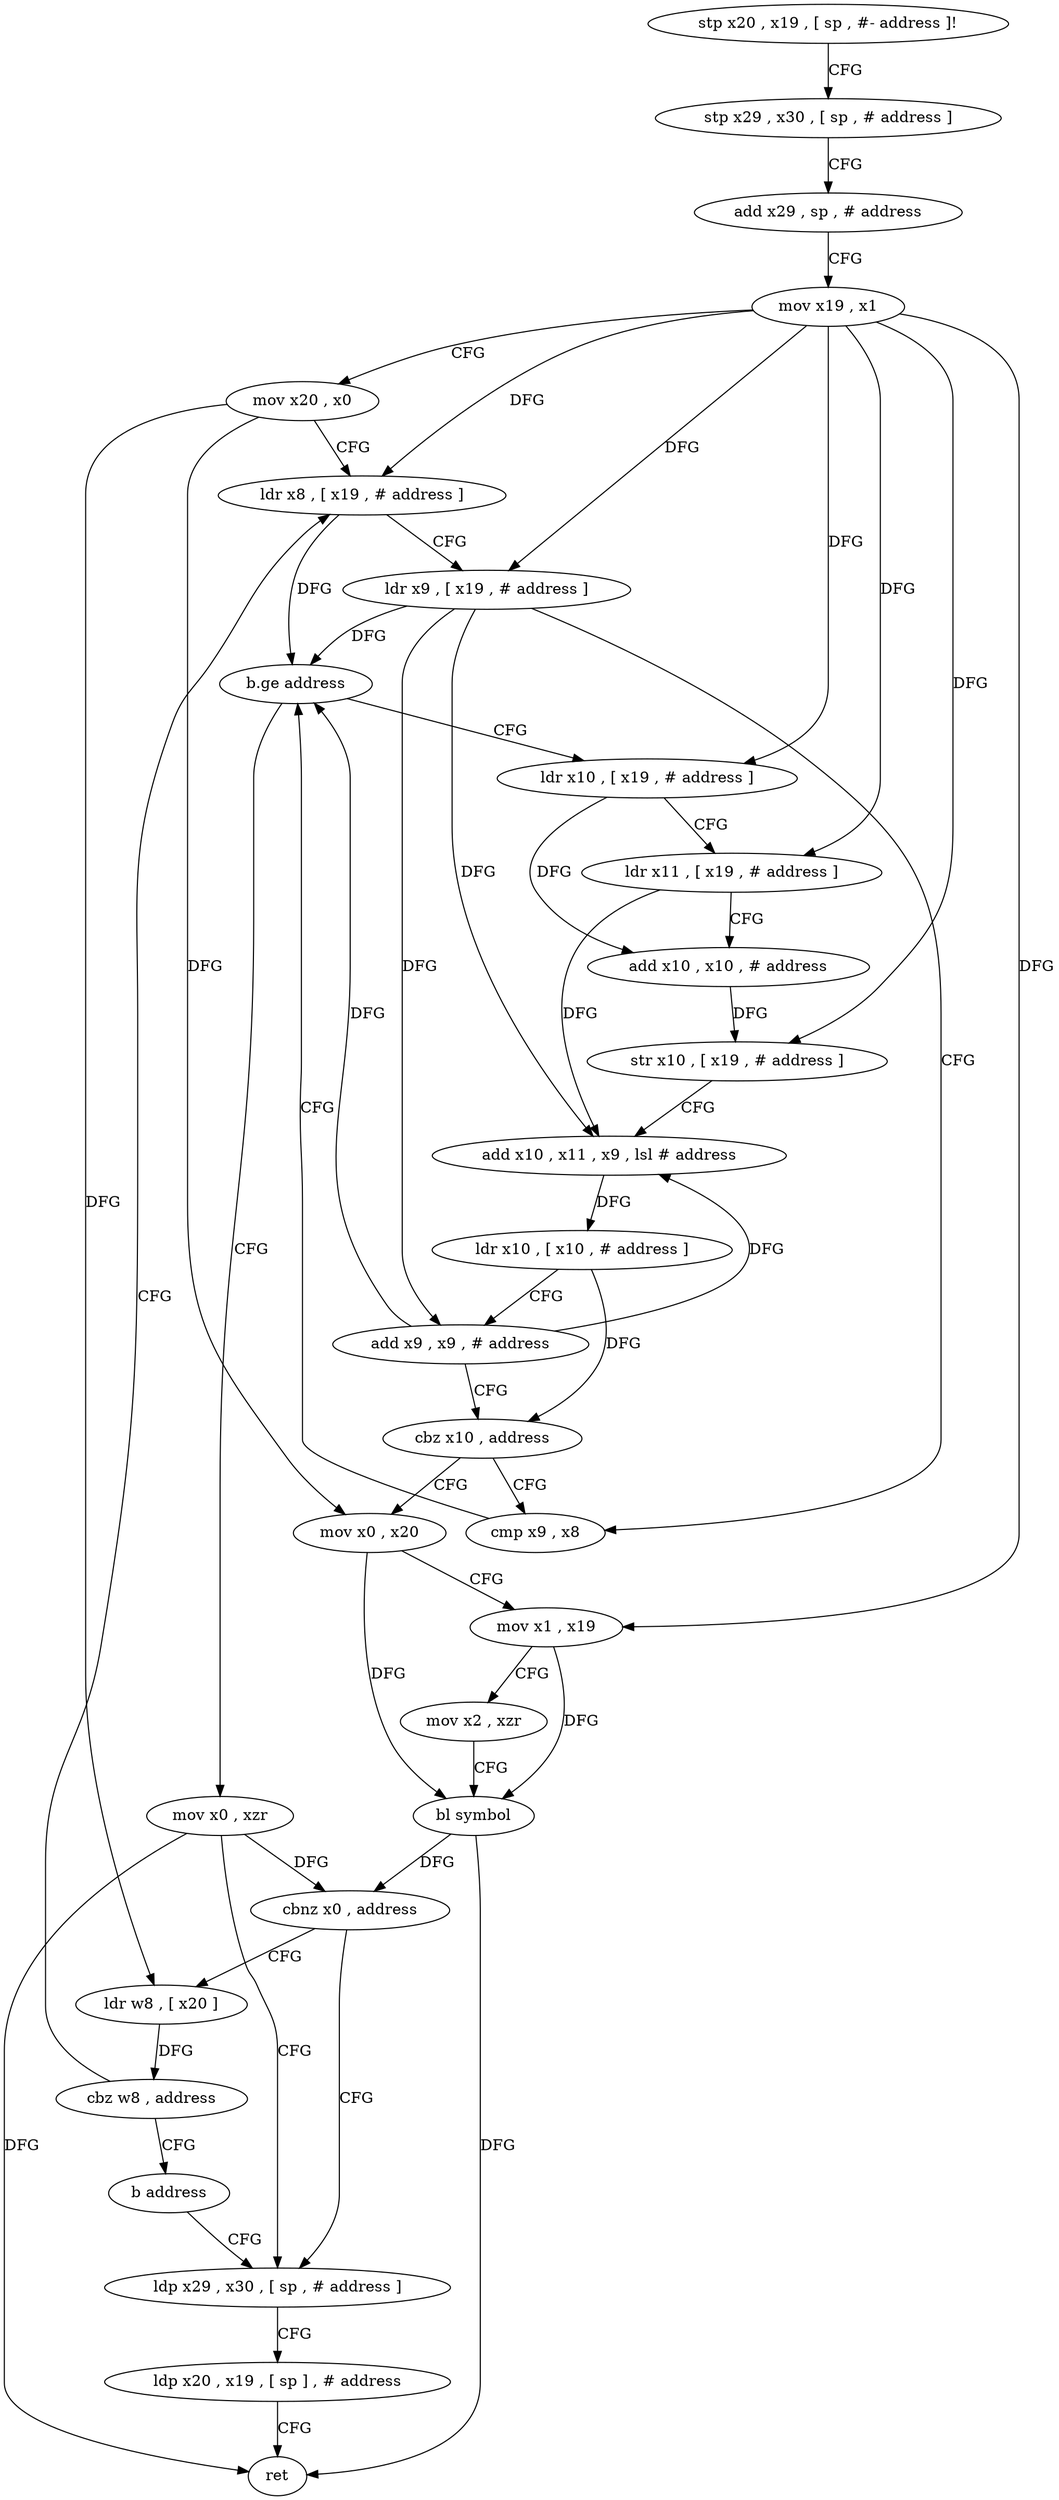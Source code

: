 digraph "func" {
"4249424" [label = "stp x20 , x19 , [ sp , #- address ]!" ]
"4249428" [label = "stp x29 , x30 , [ sp , # address ]" ]
"4249432" [label = "add x29 , sp , # address" ]
"4249436" [label = "mov x19 , x1" ]
"4249440" [label = "mov x20 , x0" ]
"4249444" [label = "ldr x8 , [ x19 , # address ]" ]
"4249524" [label = "mov x0 , xzr" ]
"4249528" [label = "ldp x29 , x30 , [ sp , # address ]" ]
"4249460" [label = "ldr x10 , [ x19 , # address ]" ]
"4249464" [label = "ldr x11 , [ x19 , # address ]" ]
"4249468" [label = "add x10 , x10 , # address" ]
"4249472" [label = "str x10 , [ x19 , # address ]" ]
"4249476" [label = "add x10 , x11 , x9 , lsl # address" ]
"4249480" [label = "ldr x10 , [ x10 , # address ]" ]
"4249484" [label = "add x9 , x9 , # address" ]
"4249488" [label = "cbz x10 , address" ]
"4249452" [label = "cmp x9 , x8" ]
"4249492" [label = "mov x0 , x20" ]
"4249456" [label = "b.ge address" ]
"4249496" [label = "mov x1 , x19" ]
"4249500" [label = "mov x2 , xzr" ]
"4249504" [label = "bl symbol" ]
"4249508" [label = "cbnz x0 , address" ]
"4249512" [label = "ldr w8 , [ x20 ]" ]
"4249532" [label = "ldp x20 , x19 , [ sp ] , # address" ]
"4249536" [label = "ret" ]
"4249516" [label = "cbz w8 , address" ]
"4249520" [label = "b address" ]
"4249448" [label = "ldr x9 , [ x19 , # address ]" ]
"4249424" -> "4249428" [ label = "CFG" ]
"4249428" -> "4249432" [ label = "CFG" ]
"4249432" -> "4249436" [ label = "CFG" ]
"4249436" -> "4249440" [ label = "CFG" ]
"4249436" -> "4249444" [ label = "DFG" ]
"4249436" -> "4249448" [ label = "DFG" ]
"4249436" -> "4249460" [ label = "DFG" ]
"4249436" -> "4249464" [ label = "DFG" ]
"4249436" -> "4249472" [ label = "DFG" ]
"4249436" -> "4249496" [ label = "DFG" ]
"4249440" -> "4249444" [ label = "CFG" ]
"4249440" -> "4249492" [ label = "DFG" ]
"4249440" -> "4249512" [ label = "DFG" ]
"4249444" -> "4249448" [ label = "CFG" ]
"4249444" -> "4249456" [ label = "DFG" ]
"4249524" -> "4249528" [ label = "CFG" ]
"4249524" -> "4249536" [ label = "DFG" ]
"4249524" -> "4249508" [ label = "DFG" ]
"4249528" -> "4249532" [ label = "CFG" ]
"4249460" -> "4249464" [ label = "CFG" ]
"4249460" -> "4249468" [ label = "DFG" ]
"4249464" -> "4249468" [ label = "CFG" ]
"4249464" -> "4249476" [ label = "DFG" ]
"4249468" -> "4249472" [ label = "DFG" ]
"4249472" -> "4249476" [ label = "CFG" ]
"4249476" -> "4249480" [ label = "DFG" ]
"4249480" -> "4249484" [ label = "CFG" ]
"4249480" -> "4249488" [ label = "DFG" ]
"4249484" -> "4249488" [ label = "CFG" ]
"4249484" -> "4249476" [ label = "DFG" ]
"4249484" -> "4249456" [ label = "DFG" ]
"4249488" -> "4249452" [ label = "CFG" ]
"4249488" -> "4249492" [ label = "CFG" ]
"4249452" -> "4249456" [ label = "CFG" ]
"4249492" -> "4249496" [ label = "CFG" ]
"4249492" -> "4249504" [ label = "DFG" ]
"4249456" -> "4249524" [ label = "CFG" ]
"4249456" -> "4249460" [ label = "CFG" ]
"4249496" -> "4249500" [ label = "CFG" ]
"4249496" -> "4249504" [ label = "DFG" ]
"4249500" -> "4249504" [ label = "CFG" ]
"4249504" -> "4249508" [ label = "DFG" ]
"4249504" -> "4249536" [ label = "DFG" ]
"4249508" -> "4249528" [ label = "CFG" ]
"4249508" -> "4249512" [ label = "CFG" ]
"4249512" -> "4249516" [ label = "DFG" ]
"4249532" -> "4249536" [ label = "CFG" ]
"4249516" -> "4249444" [ label = "CFG" ]
"4249516" -> "4249520" [ label = "CFG" ]
"4249520" -> "4249528" [ label = "CFG" ]
"4249448" -> "4249452" [ label = "CFG" ]
"4249448" -> "4249456" [ label = "DFG" ]
"4249448" -> "4249476" [ label = "DFG" ]
"4249448" -> "4249484" [ label = "DFG" ]
}
